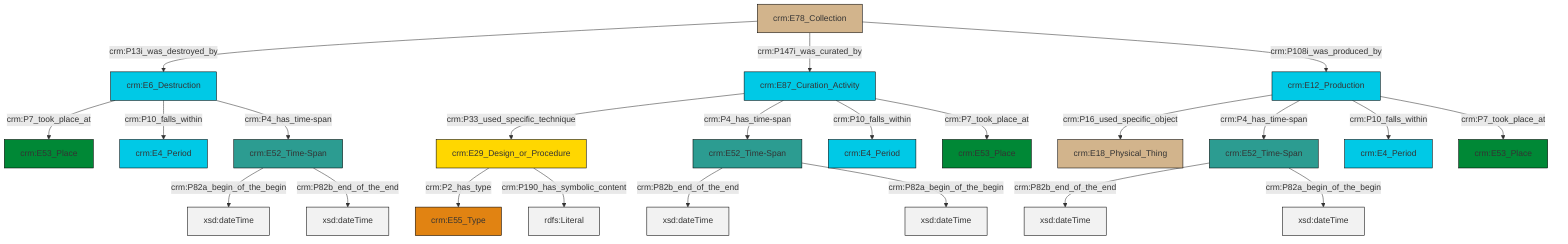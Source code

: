 graph TD
classDef Literal fill:#f2f2f2,stroke:#000000;
classDef CRM_Entity fill:#FFFFFF,stroke:#000000;
classDef Temporal_Entity fill:#00C9E6, stroke:#000000;
classDef Type fill:#E18312, stroke:#000000;
classDef Time-Span fill:#2C9C91, stroke:#000000;
classDef Appellation fill:#FFEB7F, stroke:#000000;
classDef Place fill:#008836, stroke:#000000;
classDef Persistent_Item fill:#B266B2, stroke:#000000;
classDef Conceptual_Object fill:#FFD700, stroke:#000000;
classDef Physical_Thing fill:#D2B48C, stroke:#000000;
classDef Actor fill:#f58aad, stroke:#000000;
classDef PC_Classes fill:#4ce600, stroke:#000000;
classDef Multi fill:#cccccc,stroke:#000000;

2["crm:E52_Time-Span"]:::Time-Span -->|crm:P82b_end_of_the_end| 3[xsd:dateTime]:::Literal
6["crm:E12_Production"]:::Temporal_Entity -->|crm:P16_used_specific_object| 7["crm:E18_Physical_Thing"]:::Physical_Thing
8["crm:E87_Curation_Activity"]:::Temporal_Entity -->|crm:P33_used_specific_technique| 9["crm:E29_Design_or_Procedure"]:::Conceptual_Object
11["crm:E6_Destruction"]:::Temporal_Entity -->|crm:P7_took_place_at| 0["crm:E53_Place"]:::Place
4["crm:E78_Collection"]:::Physical_Thing -->|crm:P13i_was_destroyed_by| 11["crm:E6_Destruction"]:::Temporal_Entity
11["crm:E6_Destruction"]:::Temporal_Entity -->|crm:P10_falls_within| 18["crm:E4_Period"]:::Temporal_Entity
4["crm:E78_Collection"]:::Physical_Thing -->|crm:P147i_was_curated_by| 8["crm:E87_Curation_Activity"]:::Temporal_Entity
8["crm:E87_Curation_Activity"]:::Temporal_Entity -->|crm:P4_has_time-span| 12["crm:E52_Time-Span"]:::Time-Span
12["crm:E52_Time-Span"]:::Time-Span -->|crm:P82b_end_of_the_end| 19[xsd:dateTime]:::Literal
9["crm:E29_Design_or_Procedure"]:::Conceptual_Object -->|crm:P2_has_type| 14["crm:E55_Type"]:::Type
20["crm:E52_Time-Span"]:::Time-Span -->|crm:P82a_begin_of_the_begin| 21[xsd:dateTime]:::Literal
6["crm:E12_Production"]:::Temporal_Entity -->|crm:P4_has_time-span| 2["crm:E52_Time-Span"]:::Time-Span
6["crm:E12_Production"]:::Temporal_Entity -->|crm:P10_falls_within| 16["crm:E4_Period"]:::Temporal_Entity
9["crm:E29_Design_or_Procedure"]:::Conceptual_Object -->|crm:P190_has_symbolic_content| 23[rdfs:Literal]:::Literal
2["crm:E52_Time-Span"]:::Time-Span -->|crm:P82a_begin_of_the_begin| 28[xsd:dateTime]:::Literal
8["crm:E87_Curation_Activity"]:::Temporal_Entity -->|crm:P10_falls_within| 29["crm:E4_Period"]:::Temporal_Entity
20["crm:E52_Time-Span"]:::Time-Span -->|crm:P82b_end_of_the_end| 30[xsd:dateTime]:::Literal
4["crm:E78_Collection"]:::Physical_Thing -->|crm:P108i_was_produced_by| 6["crm:E12_Production"]:::Temporal_Entity
8["crm:E87_Curation_Activity"]:::Temporal_Entity -->|crm:P7_took_place_at| 33["crm:E53_Place"]:::Place
11["crm:E6_Destruction"]:::Temporal_Entity -->|crm:P4_has_time-span| 20["crm:E52_Time-Span"]:::Time-Span
6["crm:E12_Production"]:::Temporal_Entity -->|crm:P7_took_place_at| 25["crm:E53_Place"]:::Place
12["crm:E52_Time-Span"]:::Time-Span -->|crm:P82a_begin_of_the_begin| 37[xsd:dateTime]:::Literal